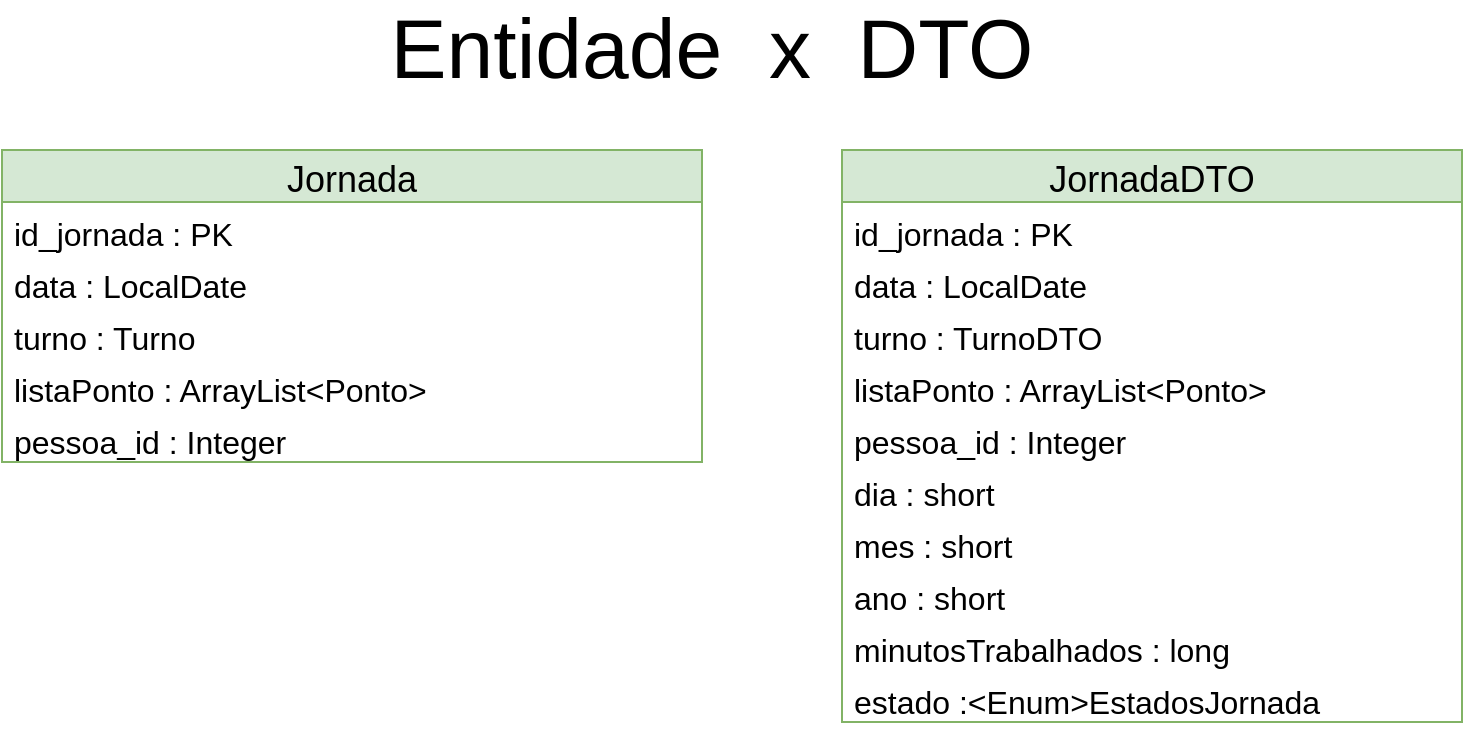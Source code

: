 <mxfile version="14.7.1" type="device"><diagram id="0LkgS5aQG_DGBceYdgsY" name="Page-1"><mxGraphModel dx="1038" dy="579" grid="1" gridSize="10" guides="1" tooltips="1" connect="1" arrows="1" fold="1" page="1" pageScale="1" pageWidth="827" pageHeight="1169" math="0" shadow="0"><root><mxCell id="0"/><mxCell id="1" parent="0"/><mxCell id="UmLFWGnTFXCnjg9zgACI-14" value="Jornada" style="swimlane;fontStyle=0;childLayout=stackLayout;horizontal=1;startSize=26;fillColor=#d5e8d4;horizontalStack=0;resizeParent=1;resizeParentMax=0;resizeLast=0;collapsible=1;marginBottom=0;strokeColor=#82b366;fontSize=18;" parent="1" vertex="1"><mxGeometry x="40" y="110" width="350" height="156" as="geometry"/></mxCell><mxCell id="UmLFWGnTFXCnjg9zgACI-15" value="id_jornada : PK&#10;" style="text;strokeColor=none;fillColor=none;align=left;verticalAlign=top;spacingLeft=4;spacingRight=4;overflow=hidden;rotatable=0;points=[[0,0.5],[1,0.5]];portConstraint=eastwest;fontSize=16;" parent="UmLFWGnTFXCnjg9zgACI-14" vertex="1"><mxGeometry y="26" width="350" height="26" as="geometry"/></mxCell><mxCell id="UmLFWGnTFXCnjg9zgACI-16" value="data : LocalDate" style="text;strokeColor=none;fillColor=none;align=left;verticalAlign=top;spacingLeft=4;spacingRight=4;overflow=hidden;rotatable=0;points=[[0,0.5],[1,0.5]];portConstraint=eastwest;fontSize=16;" parent="UmLFWGnTFXCnjg9zgACI-14" vertex="1"><mxGeometry y="52" width="350" height="26" as="geometry"/></mxCell><mxCell id="UmLFWGnTFXCnjg9zgACI-17" value="turno : Turno" style="text;strokeColor=none;fillColor=none;align=left;verticalAlign=top;spacingLeft=4;spacingRight=4;overflow=hidden;rotatable=0;points=[[0,0.5],[1,0.5]];portConstraint=eastwest;fontSize=16;" parent="UmLFWGnTFXCnjg9zgACI-14" vertex="1"><mxGeometry y="78" width="350" height="26" as="geometry"/></mxCell><mxCell id="UmLFWGnTFXCnjg9zgACI-33" value="listaPonto : ArrayList&lt;Ponto&gt;" style="text;strokeColor=none;fillColor=none;align=left;verticalAlign=top;spacingLeft=4;spacingRight=4;overflow=hidden;rotatable=0;points=[[0,0.5],[1,0.5]];portConstraint=eastwest;fontSize=16;" parent="UmLFWGnTFXCnjg9zgACI-14" vertex="1"><mxGeometry y="104" width="350" height="26" as="geometry"/></mxCell><mxCell id="UmLFWGnTFXCnjg9zgACI-35" value="pessoa_id : Integer" style="text;strokeColor=none;fillColor=none;align=left;verticalAlign=top;spacingLeft=4;spacingRight=4;overflow=hidden;rotatable=0;points=[[0,0.5],[1,0.5]];portConstraint=eastwest;fontSize=16;" parent="UmLFWGnTFXCnjg9zgACI-14" vertex="1"><mxGeometry y="130" width="350" height="26" as="geometry"/></mxCell><mxCell id="UmLFWGnTFXCnjg9zgACI-20" value="JornadaDTO" style="swimlane;fontStyle=0;childLayout=stackLayout;horizontal=1;startSize=26;fillColor=#d5e8d4;horizontalStack=0;resizeParent=1;resizeParentMax=0;resizeLast=0;collapsible=1;marginBottom=0;strokeColor=#82b366;fontSize=18;" parent="1" vertex="1"><mxGeometry x="460" y="110" width="310" height="286" as="geometry"/></mxCell><mxCell id="UmLFWGnTFXCnjg9zgACI-36" value="id_jornada : PK&#10;" style="text;strokeColor=none;fillColor=none;align=left;verticalAlign=top;spacingLeft=4;spacingRight=4;overflow=hidden;rotatable=0;points=[[0,0.5],[1,0.5]];portConstraint=eastwest;fontSize=16;" parent="UmLFWGnTFXCnjg9zgACI-20" vertex="1"><mxGeometry y="26" width="310" height="26" as="geometry"/></mxCell><mxCell id="UmLFWGnTFXCnjg9zgACI-37" value="data : LocalDate" style="text;strokeColor=none;fillColor=none;align=left;verticalAlign=top;spacingLeft=4;spacingRight=4;overflow=hidden;rotatable=0;points=[[0,0.5],[1,0.5]];portConstraint=eastwest;fontSize=16;" parent="UmLFWGnTFXCnjg9zgACI-20" vertex="1"><mxGeometry y="52" width="310" height="26" as="geometry"/></mxCell><mxCell id="UmLFWGnTFXCnjg9zgACI-38" value="turno : TurnoDTO" style="text;strokeColor=none;fillColor=none;align=left;verticalAlign=top;spacingLeft=4;spacingRight=4;overflow=hidden;rotatable=0;points=[[0,0.5],[1,0.5]];portConstraint=eastwest;fontSize=16;" parent="UmLFWGnTFXCnjg9zgACI-20" vertex="1"><mxGeometry y="78" width="310" height="26" as="geometry"/></mxCell><mxCell id="UmLFWGnTFXCnjg9zgACI-39" value="listaPonto : ArrayList&lt;Ponto&gt;" style="text;strokeColor=none;fillColor=none;align=left;verticalAlign=top;spacingLeft=4;spacingRight=4;overflow=hidden;rotatable=0;points=[[0,0.5],[1,0.5]];portConstraint=eastwest;fontSize=16;" parent="UmLFWGnTFXCnjg9zgACI-20" vertex="1"><mxGeometry y="104" width="310" height="26" as="geometry"/></mxCell><mxCell id="UmLFWGnTFXCnjg9zgACI-40" value="pessoa_id : Integer" style="text;strokeColor=none;fillColor=none;align=left;verticalAlign=top;spacingLeft=4;spacingRight=4;overflow=hidden;rotatable=0;points=[[0,0.5],[1,0.5]];portConstraint=eastwest;fontSize=16;" parent="UmLFWGnTFXCnjg9zgACI-20" vertex="1"><mxGeometry y="130" width="310" height="26" as="geometry"/></mxCell><mxCell id="UmLFWGnTFXCnjg9zgACI-21" value="dia : short" style="text;strokeColor=none;fillColor=none;align=left;verticalAlign=top;spacingLeft=4;spacingRight=4;overflow=hidden;rotatable=0;points=[[0,0.5],[1,0.5]];portConstraint=eastwest;fontSize=16;" parent="UmLFWGnTFXCnjg9zgACI-20" vertex="1"><mxGeometry y="156" width="310" height="26" as="geometry"/></mxCell><mxCell id="UmLFWGnTFXCnjg9zgACI-22" value="mes : short" style="text;strokeColor=none;fillColor=none;align=left;verticalAlign=top;spacingLeft=4;spacingRight=4;overflow=hidden;rotatable=0;points=[[0,0.5],[1,0.5]];portConstraint=eastwest;fontSize=16;" parent="UmLFWGnTFXCnjg9zgACI-20" vertex="1"><mxGeometry y="182" width="310" height="26" as="geometry"/></mxCell><mxCell id="UmLFWGnTFXCnjg9zgACI-23" value="ano : short" style="text;strokeColor=none;fillColor=none;align=left;verticalAlign=top;spacingLeft=4;spacingRight=4;overflow=hidden;rotatable=0;points=[[0,0.5],[1,0.5]];portConstraint=eastwest;fontSize=16;" parent="UmLFWGnTFXCnjg9zgACI-20" vertex="1"><mxGeometry y="208" width="310" height="26" as="geometry"/></mxCell><mxCell id="UmLFWGnTFXCnjg9zgACI-24" value="minutosTrabalhados : long" style="text;strokeColor=none;fillColor=none;align=left;verticalAlign=top;spacingLeft=4;spacingRight=4;overflow=hidden;rotatable=0;points=[[0,0.5],[1,0.5]];portConstraint=eastwest;fontSize=16;" parent="UmLFWGnTFXCnjg9zgACI-20" vertex="1"><mxGeometry y="234" width="310" height="26" as="geometry"/></mxCell><mxCell id="UmLFWGnTFXCnjg9zgACI-25" value="estado :&lt;Enum&gt;EstadosJornada " style="text;strokeColor=none;fillColor=none;align=left;verticalAlign=top;spacingLeft=4;spacingRight=4;overflow=hidden;rotatable=0;points=[[0,0.5],[1,0.5]];portConstraint=eastwest;fontSize=16;" parent="UmLFWGnTFXCnjg9zgACI-20" vertex="1"><mxGeometry y="260" width="310" height="26" as="geometry"/></mxCell><mxCell id="UmLFWGnTFXCnjg9zgACI-28" value="Entidade&amp;nbsp; x&amp;nbsp; DTO" style="text;html=1;strokeColor=none;fillColor=none;align=center;verticalAlign=middle;whiteSpace=wrap;rounded=0;fontSize=42;" parent="1" vertex="1"><mxGeometry x="210" y="50" width="370" height="20" as="geometry"/></mxCell></root></mxGraphModel></diagram></mxfile>